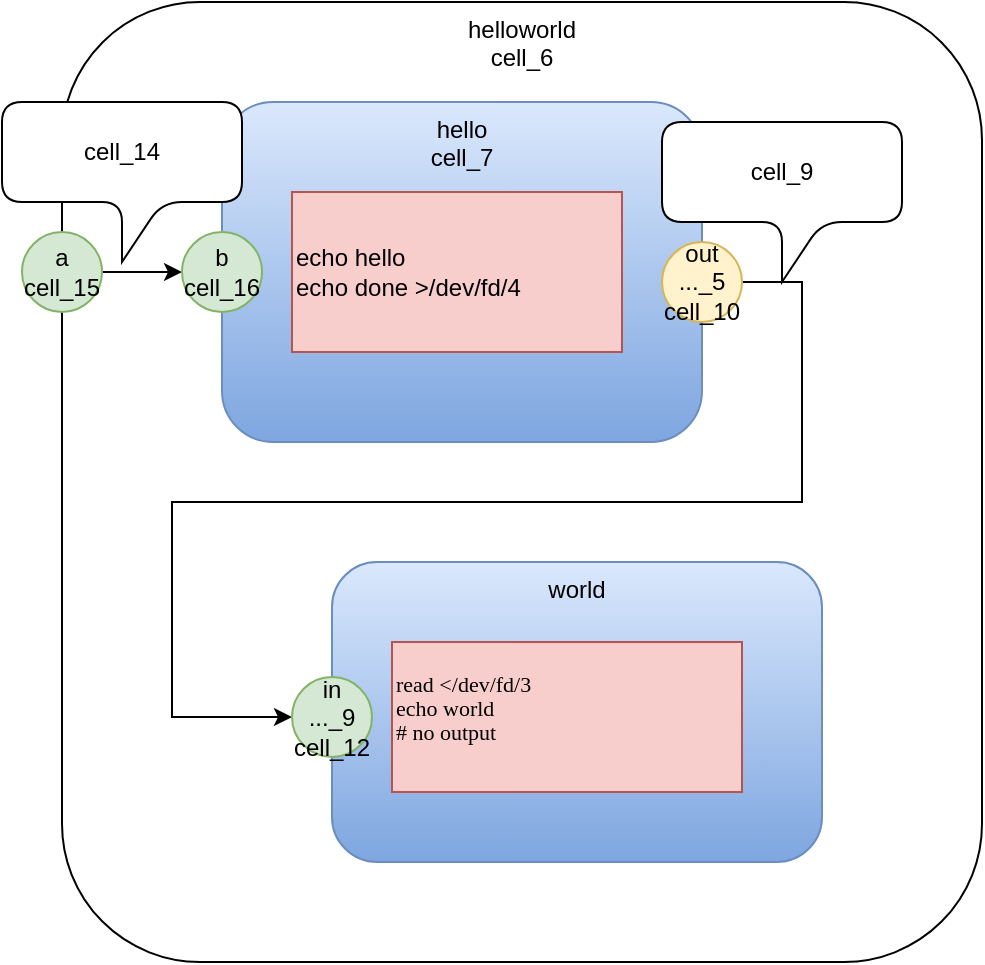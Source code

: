 <mxfile version="14.6.13" type="device" pages="4"><diagram id="cWtJWxprAfDjmQKT_XLk" name="Page-1"><mxGraphModel dx="750" dy="753" grid="1" gridSize="10" guides="1" tooltips="1" connect="1" arrows="1" fold="1" page="1" pageScale="1" pageWidth="1100" pageHeight="850" math="0" shadow="0"><root><mxCell id="0"/><mxCell id="1" parent="0"/><mxCell id="2RXfp586fJiK__2YRjjQ-1" value="helloworld&lt;br&gt;cell_6" style="rounded=1;whiteSpace=wrap;html=1;verticalAlign=top;" vertex="1" parent="1"><mxGeometry x="170" y="170" width="460" height="480" as="geometry"/></mxCell><mxCell id="2RXfp586fJiK__2YRjjQ-2" value="hello&lt;br&gt;cell_7" style="rounded=1;whiteSpace=wrap;html=1;gradientColor=#7ea6e0;fillColor=#dae8fc;strokeColor=#6c8ebf;verticalAlign=top;" vertex="1" parent="1"><mxGeometry x="250" y="220" width="240" height="170" as="geometry"/></mxCell><mxCell id="2RXfp586fJiK__2YRjjQ-3" value="&lt;div&gt;echo hello&lt;/div&gt;&lt;div&gt;&lt;/div&gt;echo done &amp;gt;/dev/fd/4" style="rounded=0;whiteSpace=wrap;html=1;fillColor=#f8cecc;strokeColor=#b85450;align=left;" vertex="1" parent="1"><mxGeometry x="285" y="265" width="165" height="80" as="geometry"/></mxCell><mxCell id="2RXfp586fJiK__2YRjjQ-4" style="edgeStyle=orthogonalEdgeStyle;rounded=0;orthogonalLoop=1;jettySize=auto;html=1;entryX=0;entryY=0.5;entryDx=0;entryDy=0;" edge="1" parent="1" source="2RXfp586fJiK__2YRjjQ-5" target="2RXfp586fJiK__2YRjjQ-7"><mxGeometry relative="1" as="geometry"><Array as="points"><mxPoint x="540" y="310"/><mxPoint x="540" y="420"/><mxPoint x="225" y="420"/><mxPoint x="225" y="528"/></Array></mxGeometry></mxCell><mxCell id="2RXfp586fJiK__2YRjjQ-5" value="out&lt;br&gt;..._5&lt;br&gt;cell_10" style="ellipse;whiteSpace=wrap;html=1;aspect=fixed;fillColor=#fff2cc;strokeColor=#d6b656;" vertex="1" parent="1"><mxGeometry x="470" y="290" width="40" height="40" as="geometry"/></mxCell><mxCell id="2RXfp586fJiK__2YRjjQ-6" value="world" style="rounded=1;whiteSpace=wrap;html=1;gradientColor=#7ea6e0;fillColor=#dae8fc;strokeColor=#6c8ebf;verticalAlign=top;" vertex="1" parent="1"><mxGeometry x="305" y="450" width="245" height="150" as="geometry"/></mxCell><mxCell id="2RXfp586fJiK__2YRjjQ-7" value="in&lt;br&gt;..._9&lt;br&gt;cell_12" style="ellipse;whiteSpace=wrap;html=1;aspect=fixed;fillColor=#d5e8d4;strokeColor=#82b366;" vertex="1" parent="1"><mxGeometry x="285" y="507.5" width="40" height="40" as="geometry"/></mxCell><mxCell id="2RXfp586fJiK__2YRjjQ-8" value="&lt;p class=&quot;p1&quot; style=&quot;margin: 0px ; font-stretch: normal ; font-size: 11px ; line-height: normal ; font-family: &amp;#34;menlo&amp;#34;&quot;&gt;&lt;span class=&quot;s1&quot;&gt;read &amp;lt;/dev/fd/3&lt;/span&gt;&lt;/p&gt;&lt;p class=&quot;p1&quot; style=&quot;margin: 0px ; font-stretch: normal ; font-size: 11px ; line-height: normal ; font-family: &amp;#34;menlo&amp;#34;&quot;&gt;&lt;span class=&quot;s1&quot;&gt;echo world&lt;/span&gt;&lt;/p&gt;&lt;p class=&quot;p1&quot; style=&quot;margin: 0px ; font-stretch: normal ; font-size: 11px ; line-height: normal ; font-family: &amp;#34;menlo&amp;#34;&quot;&gt;&lt;span class=&quot;s1&quot;&gt;# no output&lt;/span&gt;&lt;/p&gt;&lt;p class=&quot;p1&quot; style=&quot;margin: 0px ; font-stretch: normal ; font-size: 11px ; line-height: normal ; font-family: &amp;#34;menlo&amp;#34;&quot;&gt;&lt;br&gt;&lt;/p&gt;" style="rounded=0;whiteSpace=wrap;html=1;fillColor=#f8cecc;strokeColor=#b85450;align=left;" vertex="1" parent="1"><mxGeometry x="335" y="490" width="175" height="75" as="geometry"/></mxCell><mxCell id="2RXfp586fJiK__2YRjjQ-9" style="edgeStyle=orthogonalEdgeStyle;rounded=0;orthogonalLoop=1;jettySize=auto;html=1;entryX=0;entryY=0.5;entryDx=0;entryDy=0;" edge="1" parent="1" source="2RXfp586fJiK__2YRjjQ-10" target="2RXfp586fJiK__2YRjjQ-11"><mxGeometry relative="1" as="geometry"/></mxCell><mxCell id="2RXfp586fJiK__2YRjjQ-10" value="a&lt;br&gt;cell_15" style="ellipse;whiteSpace=wrap;html=1;aspect=fixed;fillColor=#d5e8d4;strokeColor=#82b366;" vertex="1" parent="1"><mxGeometry x="150" y="285" width="40" height="40" as="geometry"/></mxCell><mxCell id="2RXfp586fJiK__2YRjjQ-11" value="b&lt;br&gt;cell_16" style="ellipse;whiteSpace=wrap;html=1;aspect=fixed;fillColor=#d5e8d4;strokeColor=#82b366;" vertex="1" parent="1"><mxGeometry x="230" y="285" width="40" height="40" as="geometry"/></mxCell><mxCell id="2RXfp586fJiK__2YRjjQ-12" value="cell_14" style="shape=callout;rounded=1;whiteSpace=wrap;html=1;perimeter=calloutPerimeter;" vertex="1" parent="1"><mxGeometry x="140" y="220" width="120" height="80" as="geometry"/></mxCell><mxCell id="2RXfp586fJiK__2YRjjQ-13" value="cell_9" style="shape=callout;rounded=1;whiteSpace=wrap;html=1;perimeter=calloutPerimeter;" vertex="1" parent="1"><mxGeometry x="470" y="230" width="120" height="80" as="geometry"/></mxCell></root></mxGraphModel></diagram><diagram name="Edge-Containment 1" id="5fdhFSQglGJc7SuANqGG"><mxGraphModel dx="750" dy="753" grid="1" gridSize="10" guides="1" tooltips="1" connect="1" arrows="1" fold="1" page="1" pageScale="1" pageWidth="1100" pageHeight="850" math="0" shadow="0"><root><mxCell id="nb8-gXwZLgZPhzmR5QGY-0"/><mxCell id="nb8-gXwZLgZPhzmR5QGY-1" parent="nb8-gXwZLgZPhzmR5QGY-0"/><mxCell id="nb8-gXwZLgZPhzmR5QGY-2" value="Parent" style="rounded=1;whiteSpace=wrap;html=1;verticalAlign=top;" vertex="1" parent="nb8-gXwZLgZPhzmR5QGY-1"><mxGeometry x="50" y="100" width="500" height="160" as="geometry"/></mxCell><mxCell id="nb8-gXwZLgZPhzmR5QGY-3" value="cell_11" style="rounded=1;whiteSpace=wrap;html=1;" vertex="1" parent="nb8-gXwZLgZPhzmR5QGY-1"><mxGeometry x="380" y="140" width="120" height="80" as="geometry"/></mxCell><mxCell id="nb8-gXwZLgZPhzmR5QGY-4" value="" style="endArrow=classic;html=1;exitX=1;exitY=0.5;exitDx=0;exitDy=0;entryX=0;entryY=0.5;entryDx=0;entryDy=0;" edge="1" parent="nb8-gXwZLgZPhzmR5QGY-1" source="nb8-gXwZLgZPhzmR5QGY-7" target="nb8-gXwZLgZPhzmR5QGY-6"><mxGeometry width="50" height="50" relative="1" as="geometry"><mxPoint x="305" y="179.5" as="sourcePoint"/><mxPoint x="420" y="180" as="targetPoint"/></mxGeometry></mxCell><mxCell id="nb8-gXwZLgZPhzmR5QGY-5" value="Edge&lt;br&gt;cell_9" style="edgeLabel;html=1;align=center;verticalAlign=middle;resizable=0;points=[];" vertex="1" connectable="0" parent="nb8-gXwZLgZPhzmR5QGY-4"><mxGeometry x="-0.1" y="2" relative="1" as="geometry"><mxPoint y="1" as="offset"/></mxGeometry></mxCell><mxCell id="nb8-gXwZLgZPhzmR5QGY-6" value="Target&lt;br&gt;cell_12" style="ellipse;whiteSpace=wrap;html=1;aspect=fixed;fillColor=#d5e8d4;strokeColor=#82b366;" vertex="1" parent="nb8-gXwZLgZPhzmR5QGY-1"><mxGeometry x="360" y="160" width="40" height="40" as="geometry"/></mxCell><mxCell id="nb8-gXwZLgZPhzmR5QGY-9" value="cell_7" style="rounded=1;whiteSpace=wrap;html=1;" vertex="1" parent="nb8-gXwZLgZPhzmR5QGY-1"><mxGeometry x="90" y="140" width="120" height="80" as="geometry"/></mxCell><mxCell id="nb8-gXwZLgZPhzmR5QGY-7" value="Source&lt;br&gt;cell_10" style="ellipse;whiteSpace=wrap;html=1;aspect=fixed;fillColor=#fff2cc;strokeColor=#d6b656;" vertex="1" parent="nb8-gXwZLgZPhzmR5QGY-1"><mxGeometry x="190" y="160" width="40" height="40" as="geometry"/></mxCell><mxCell id="if9OxqDUWPvbl1g987GL-0" value="Parent" style="rounded=1;whiteSpace=wrap;html=1;verticalAlign=top;" vertex="1" parent="nb8-gXwZLgZPhzmR5QGY-1"><mxGeometry x="50" y="400" width="500" height="160" as="geometry"/></mxCell><mxCell id="if9OxqDUWPvbl1g987GL-1" value="???" style="rounded=1;whiteSpace=wrap;html=1;" vertex="1" parent="nb8-gXwZLgZPhzmR5QGY-1"><mxGeometry x="380" y="440" width="120" height="80" as="geometry"/></mxCell><mxCell id="if9OxqDUWPvbl1g987GL-2" value="" style="endArrow=classic;html=1;exitX=1;exitY=0.5;exitDx=0;exitDy=0;entryX=0;entryY=0.5;entryDx=0;entryDy=0;" edge="1" parent="nb8-gXwZLgZPhzmR5QGY-1" source="if9OxqDUWPvbl1g987GL-6" target="if9OxqDUWPvbl1g987GL-4"><mxGeometry width="50" height="50" relative="1" as="geometry"><mxPoint x="305" y="479.5" as="sourcePoint"/><mxPoint x="420" y="480" as="targetPoint"/></mxGeometry></mxCell><mxCell id="if9OxqDUWPvbl1g987GL-3" value="Edge&lt;br&gt;cell_14" style="edgeLabel;html=1;align=center;verticalAlign=middle;resizable=0;points=[];" vertex="1" connectable="0" parent="if9OxqDUWPvbl1g987GL-2"><mxGeometry x="-0.1" y="2" relative="1" as="geometry"><mxPoint y="1" as="offset"/></mxGeometry></mxCell><mxCell id="if9OxqDUWPvbl1g987GL-4" value="Target&lt;br&gt;???" style="ellipse;whiteSpace=wrap;html=1;aspect=fixed;fillColor=#d5e8d4;strokeColor=#82b366;" vertex="1" parent="nb8-gXwZLgZPhzmR5QGY-1"><mxGeometry x="360" y="460" width="40" height="40" as="geometry"/></mxCell><mxCell id="if9OxqDUWPvbl1g987GL-5" value="???" style="rounded=1;whiteSpace=wrap;html=1;" vertex="1" parent="nb8-gXwZLgZPhzmR5QGY-1"><mxGeometry x="90" y="440" width="120" height="80" as="geometry"/></mxCell><mxCell id="if9OxqDUWPvbl1g987GL-6" value="Source&lt;br&gt;???" style="ellipse;whiteSpace=wrap;html=1;aspect=fixed;fillColor=#fff2cc;strokeColor=#d6b656;" vertex="1" parent="nb8-gXwZLgZPhzmR5QGY-1"><mxGeometry x="190" y="460" width="40" height="40" as="geometry"/></mxCell><mxCell id="248WJML0BPfiUiK1GaXh-0" value="edge output to input&lt;br&gt;-&amp;gt; edge is contained by source's parent&lt;br&gt;assert source's parent is the same as target's parent" style="rounded=0;whiteSpace=wrap;html=1;" vertex="1" parent="nb8-gXwZLgZPhzmR5QGY-1"><mxGeometry x="80" y="600" width="340" height="80" as="geometry"/></mxCell></root></mxGraphModel></diagram><diagram id="s5Wh_3Pj1Bg-mrUcLLoN" name="Edge-Containment-2"><mxGraphModel dx="750" dy="753" grid="1" gridSize="10" guides="1" tooltips="1" connect="1" arrows="1" fold="1" page="1" pageScale="1" pageWidth="1100" pageHeight="850" math="0" shadow="0"><root><mxCell id="q3tCg4RaZCMPzL_TdvkB-0"/><mxCell id="q3tCg4RaZCMPzL_TdvkB-1" parent="q3tCg4RaZCMPzL_TdvkB-0"/><mxCell id="q3tCg4RaZCMPzL_TdvkB-2" value="Parent" style="rounded=1;whiteSpace=wrap;html=1;verticalAlign=top;" vertex="1" parent="q3tCg4RaZCMPzL_TdvkB-1"><mxGeometry x="80" y="80" width="340" height="160" as="geometry"/></mxCell><mxCell id="q3tCg4RaZCMPzL_TdvkB-9" value="" style="rounded=1;whiteSpace=wrap;html=1;" vertex="1" parent="q3tCg4RaZCMPzL_TdvkB-1"><mxGeometry x="250" y="120" width="120" height="80" as="geometry"/></mxCell><mxCell id="q3tCg4RaZCMPzL_TdvkB-5" value="" style="endArrow=classic;html=1;exitX=1;exitY=0.5;exitDx=0;exitDy=0;entryX=0;entryY=0.5;entryDx=0;entryDy=0;" edge="1" parent="q3tCg4RaZCMPzL_TdvkB-1" source="q3tCg4RaZCMPzL_TdvkB-8" target="q3tCg4RaZCMPzL_TdvkB-7"><mxGeometry width="50" height="50" relative="1" as="geometry"><mxPoint x="175" y="159.5" as="sourcePoint"/><mxPoint x="290" y="160" as="targetPoint"/></mxGeometry></mxCell><mxCell id="q3tCg4RaZCMPzL_TdvkB-6" value="Edge" style="edgeLabel;html=1;align=center;verticalAlign=middle;resizable=0;points=[];" vertex="1" connectable="0" parent="q3tCg4RaZCMPzL_TdvkB-5"><mxGeometry x="-0.1" y="2" relative="1" as="geometry"><mxPoint y="1" as="offset"/></mxGeometry></mxCell><mxCell id="q3tCg4RaZCMPzL_TdvkB-7" value="Target" style="ellipse;whiteSpace=wrap;html=1;aspect=fixed;fillColor=#d5e8d4;strokeColor=#82b366;" vertex="1" parent="q3tCg4RaZCMPzL_TdvkB-1"><mxGeometry x="230" y="140" width="40" height="40" as="geometry"/></mxCell><mxCell id="q3tCg4RaZCMPzL_TdvkB-8" value="Source" style="ellipse;whiteSpace=wrap;html=1;aspect=fixed;fillColor=#d5e8d4;strokeColor=#82b366;" vertex="1" parent="q3tCg4RaZCMPzL_TdvkB-1"><mxGeometry x="60" y="140" width="40" height="40" as="geometry"/></mxCell><mxCell id="_--kfrWwpJLJUExk7cPA-0" value="edge input to input&lt;br&gt;-&amp;gt; edge is contained by source's parent" style="rounded=0;whiteSpace=wrap;html=1;" vertex="1" parent="q3tCg4RaZCMPzL_TdvkB-1"><mxGeometry x="80" y="320" width="280" height="150" as="geometry"/></mxCell></root></mxGraphModel></diagram><diagram name="Edge-Containment-3" id="XZdTjEPfcBengHwZ3bks"><mxGraphModel dx="750" dy="753" grid="1" gridSize="10" guides="1" tooltips="1" connect="1" arrows="1" fold="1" page="1" pageScale="1" pageWidth="1100" pageHeight="850" math="0" shadow="0"><root><mxCell id="JxKPVm3iU7IFIKZo4MbA-0"/><mxCell id="JxKPVm3iU7IFIKZo4MbA-1" parent="JxKPVm3iU7IFIKZo4MbA-0"/><mxCell id="JxKPVm3iU7IFIKZo4MbA-2" value="Parent" style="rounded=1;whiteSpace=wrap;html=1;verticalAlign=top;" vertex="1" parent="JxKPVm3iU7IFIKZo4MbA-1"><mxGeometry x="80" y="80" width="340" height="160" as="geometry"/></mxCell><mxCell id="JxKPVm3iU7IFIKZo4MbA-3" value="" style="rounded=1;whiteSpace=wrap;html=1;" vertex="1" parent="JxKPVm3iU7IFIKZo4MbA-1"><mxGeometry x="130" y="120" width="120" height="80" as="geometry"/></mxCell><mxCell id="JxKPVm3iU7IFIKZo4MbA-4" value="" style="endArrow=classic;html=1;exitX=1;exitY=0.5;exitDx=0;exitDy=0;entryX=0;entryY=0.5;entryDx=0;entryDy=0;" edge="1" parent="JxKPVm3iU7IFIKZo4MbA-1" source="JxKPVm3iU7IFIKZo4MbA-7" target="JxKPVm3iU7IFIKZo4MbA-6"><mxGeometry width="50" height="50" relative="1" as="geometry"><mxPoint x="345" y="159.5" as="sourcePoint"/><mxPoint x="460" y="160" as="targetPoint"/></mxGeometry></mxCell><mxCell id="JxKPVm3iU7IFIKZo4MbA-5" value="Edge" style="edgeLabel;html=1;align=center;verticalAlign=middle;resizable=0;points=[];" vertex="1" connectable="0" parent="JxKPVm3iU7IFIKZo4MbA-4"><mxGeometry x="-0.1" y="2" relative="1" as="geometry"><mxPoint y="1" as="offset"/></mxGeometry></mxCell><mxCell id="JxKPVm3iU7IFIKZo4MbA-6" value="Target" style="ellipse;whiteSpace=wrap;html=1;aspect=fixed;fillColor=#fff2cc;strokeColor=#d6b656;" vertex="1" parent="JxKPVm3iU7IFIKZo4MbA-1"><mxGeometry x="400" y="140" width="40" height="40" as="geometry"/></mxCell><mxCell id="JxKPVm3iU7IFIKZo4MbA-7" value="Source" style="ellipse;whiteSpace=wrap;html=1;aspect=fixed;fillColor=#fff2cc;strokeColor=#d6b656;" vertex="1" parent="JxKPVm3iU7IFIKZo4MbA-1"><mxGeometry x="230" y="140" width="40" height="40" as="geometry"/></mxCell><mxCell id="4SM3aZ5npG_vhuVGclaz-0" value="edge output to output&lt;br&gt;-&amp;gt; edge is contained by target's parent" style="rounded=0;whiteSpace=wrap;html=1;" vertex="1" parent="JxKPVm3iU7IFIKZo4MbA-1"><mxGeometry x="80" y="320" width="280" height="150" as="geometry"/></mxCell></root></mxGraphModel></diagram></mxfile>